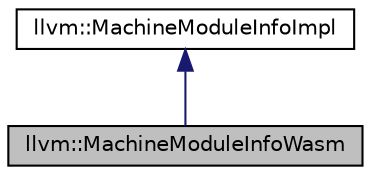 digraph "llvm::MachineModuleInfoWasm"
{
 // LATEX_PDF_SIZE
  bgcolor="transparent";
  edge [fontname="Helvetica",fontsize="10",labelfontname="Helvetica",labelfontsize="10"];
  node [fontname="Helvetica",fontsize="10",shape=record];
  Node1 [label="llvm::MachineModuleInfoWasm",height=0.2,width=0.4,color="black", fillcolor="grey75", style="filled", fontcolor="black",tooltip="MachineModuleInfoWasm - This is a MachineModuleInfoImpl implementation for Wasm targets."];
  Node2 -> Node1 [dir="back",color="midnightblue",fontsize="10",style="solid",fontname="Helvetica"];
  Node2 [label="llvm::MachineModuleInfoImpl",height=0.2,width=0.4,color="black",URL="$classllvm_1_1MachineModuleInfoImpl.html",tooltip="This class can be derived from and used by targets to hold private target-specific information for ea..."];
}
